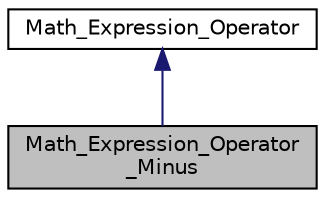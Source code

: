 digraph "Math_Expression_Operator_Minus"
{
 // LATEX_PDF_SIZE
  edge [fontname="Helvetica",fontsize="10",labelfontname="Helvetica",labelfontsize="10"];
  node [fontname="Helvetica",fontsize="10",shape=record];
  Node1 [label="Math_Expression_Operator\l_Minus",height=0.2,width=0.4,color="black", fillcolor="grey75", style="filled", fontcolor="black",tooltip=" "];
  Node2 -> Node1 [dir="back",color="midnightblue",fontsize="10",style="solid"];
  Node2 [label="Math_Expression_Operator",height=0.2,width=0.4,color="black", fillcolor="white", style="filled",URL="$classMath__Expression__Operator.html",tooltip=" "];
}

